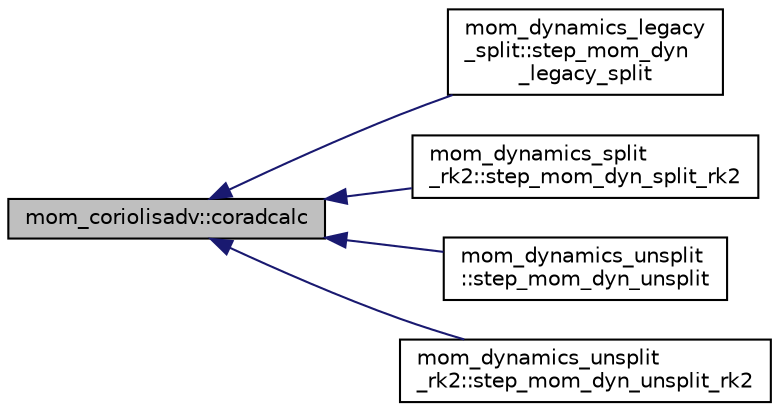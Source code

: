 digraph "mom_coriolisadv::coradcalc"
{
 // INTERACTIVE_SVG=YES
  edge [fontname="Helvetica",fontsize="10",labelfontname="Helvetica",labelfontsize="10"];
  node [fontname="Helvetica",fontsize="10",shape=record];
  rankdir="LR";
  Node4 [label="mom_coriolisadv::coradcalc",height=0.2,width=0.4,color="black", fillcolor="grey75", style="filled", fontcolor="black"];
  Node4 -> Node5 [dir="back",color="midnightblue",fontsize="10",style="solid",fontname="Helvetica"];
  Node5 [label="mom_dynamics_legacy\l_split::step_mom_dyn\l_legacy_split",height=0.2,width=0.4,color="black", fillcolor="white", style="filled",URL="$namespacemom__dynamics__legacy__split.html#ae34fe0561f87dc05c2fad64bf6d5a1ee"];
  Node4 -> Node6 [dir="back",color="midnightblue",fontsize="10",style="solid",fontname="Helvetica"];
  Node6 [label="mom_dynamics_split\l_rk2::step_mom_dyn_split_rk2",height=0.2,width=0.4,color="black", fillcolor="white", style="filled",URL="$namespacemom__dynamics__split__rk2.html#a81cce65643a8cf94979d68354a9a1979",tooltip="RK2 splitting for time stepping MOM adiabatic dynamics. "];
  Node4 -> Node7 [dir="back",color="midnightblue",fontsize="10",style="solid",fontname="Helvetica"];
  Node7 [label="mom_dynamics_unsplit\l::step_mom_dyn_unsplit",height=0.2,width=0.4,color="black", fillcolor="white", style="filled",URL="$namespacemom__dynamics__unsplit.html#a53a72861e61f049479fdec46ea11227b"];
  Node4 -> Node8 [dir="back",color="midnightblue",fontsize="10",style="solid",fontname="Helvetica"];
  Node8 [label="mom_dynamics_unsplit\l_rk2::step_mom_dyn_unsplit_rk2",height=0.2,width=0.4,color="black", fillcolor="white", style="filled",URL="$namespacemom__dynamics__unsplit__rk2.html#ae10d75d92c1ec7783df7e5d8965b86a0"];
}
